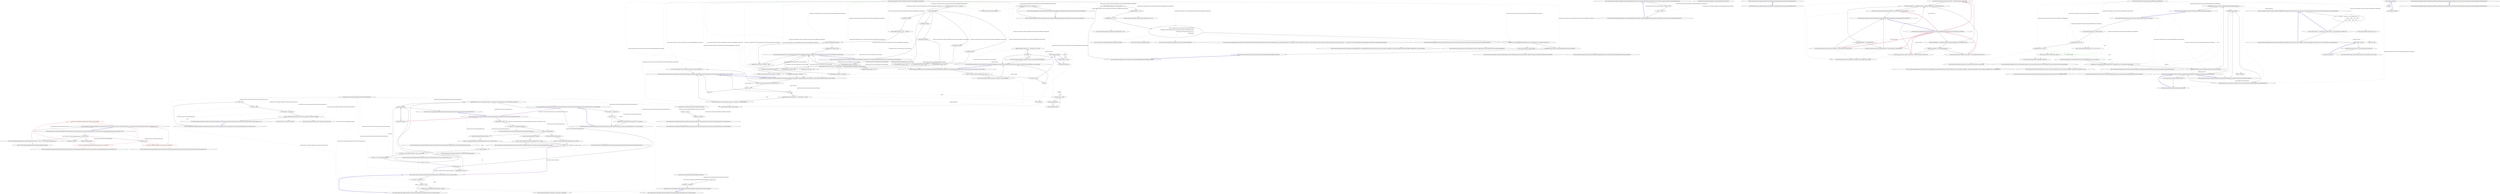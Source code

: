 digraph  {
n49 [label="QuantConnect.Lean.Engine.DataFeeds.CollectionSubscriptionFactory", span=""];
n0 [cluster="QuantConnect.Lean.Engine.DataFeeds.CollectionSubscriptionFactory.CollectionSubscriptionFactory(QuantConnect.Data.SubscriptionDataConfig, System.DateTime, bool)", label="Entry QuantConnect.Lean.Engine.DataFeeds.CollectionSubscriptionFactory.CollectionSubscriptionFactory(QuantConnect.Data.SubscriptionDataConfig, System.DateTime, bool)", span="41-41"];
n1 [cluster="QuantConnect.Lean.Engine.DataFeeds.CollectionSubscriptionFactory.CollectionSubscriptionFactory(QuantConnect.Data.SubscriptionDataConfig, System.DateTime, bool)", label="_date = date", span="43-43"];
n2 [cluster="QuantConnect.Lean.Engine.DataFeeds.CollectionSubscriptionFactory.CollectionSubscriptionFactory(QuantConnect.Data.SubscriptionDataConfig, System.DateTime, bool)", label="_config = config", span="44-44"];
n3 [cluster="QuantConnect.Lean.Engine.DataFeeds.CollectionSubscriptionFactory.CollectionSubscriptionFactory(QuantConnect.Data.SubscriptionDataConfig, System.DateTime, bool)", label="_isLiveMode = isLiveMode", span="45-45"];
n4 [cluster="QuantConnect.Lean.Engine.DataFeeds.CollectionSubscriptionFactory.CollectionSubscriptionFactory(QuantConnect.Data.SubscriptionDataConfig, System.DateTime, bool)", label="_factory = (BaseData)ObjectActivator.GetActivator(config.Type).Invoke(new object[0])", span="46-46"];
n5 [cluster="QuantConnect.Lean.Engine.DataFeeds.CollectionSubscriptionFactory.CollectionSubscriptionFactory(QuantConnect.Data.SubscriptionDataConfig, System.DateTime, bool)", label="Exit QuantConnect.Lean.Engine.DataFeeds.CollectionSubscriptionFactory.CollectionSubscriptionFactory(QuantConnect.Data.SubscriptionDataConfig, System.DateTime, bool)", span="41-41"];
n6 [cluster="QuantConnect.Util.ObjectActivator.GetActivator(System.Type)", label="Entry QuantConnect.Util.ObjectActivator.GetActivator(System.Type)", span="49-49"];
n7 [cluster="System.Func<T, TResult>.Invoke(T)", label="Entry System.Func<T, TResult>.Invoke(T)", span="0-0"];
n8 [cluster="QuantConnect.Lean.Engine.DataFeeds.CollectionSubscriptionFactory.Read(QuantConnect.Data.SubscriptionDataSource)", label="Entry QuantConnect.Lean.Engine.DataFeeds.CollectionSubscriptionFactory.Read(QuantConnect.Data.SubscriptionDataSource)", span="66-66"];
n9 [cluster="QuantConnect.Lean.Engine.DataFeeds.CollectionSubscriptionFactory.Read(QuantConnect.Data.SubscriptionDataSource)", label="IStreamReader reader = null", span="68-68"];
n27 [cluster="QuantConnect.Lean.Engine.DataFeeds.CollectionSubscriptionFactory.Read(QuantConnect.Data.SubscriptionDataSource)", label="yield return instance;", span="104-104"];
n11 [cluster="QuantConnect.Lean.Engine.DataFeeds.CollectionSubscriptionFactory.Read(QuantConnect.Data.SubscriptionDataSource)", label="source.TransportMedium", span="72-72"];
n13 [cluster="QuantConnect.Lean.Engine.DataFeeds.CollectionSubscriptionFactory.Read(QuantConnect.Data.SubscriptionDataSource)", label="reader = new RestSubscriptionStreamReader(source.Source)", span="76-76"];
n15 [cluster="QuantConnect.Lean.Engine.DataFeeds.CollectionSubscriptionFactory.Read(QuantConnect.Data.SubscriptionDataSource)", label="reader = new LocalFileSubscriptionStreamReader(source.Source)", span="79-79"];
n17 [cluster="QuantConnect.Lean.Engine.DataFeeds.CollectionSubscriptionFactory.Read(QuantConnect.Data.SubscriptionDataSource)", label="reader = new RemoteFileSubscriptionStreamReader(source.Source, Globals.Cache)", span="82-82"];
n23 [cluster="QuantConnect.Lean.Engine.DataFeeds.CollectionSubscriptionFactory.Read(QuantConnect.Data.SubscriptionDataSource)", label="OnInvalidSource(source, new Exception(''Reader must generate a BaseDataCollection with the FileFormat.Collection''))", span="94-94"];
n10 [cluster="QuantConnect.Lean.Engine.DataFeeds.CollectionSubscriptionFactory.Read(QuantConnect.Data.SubscriptionDataSource)", label="var instances = new BaseDataCollection()", span="69-69"];
n29 [cluster="QuantConnect.Data.UniverseSelection.BaseDataCollection.BaseDataCollection()", label="Entry QuantConnect.Data.UniverseSelection.BaseDataCollection.BaseDataCollection()", span="46-46"];
n12 [cluster="QuantConnect.Lean.Engine.DataFeeds.CollectionSubscriptionFactory.Read(QuantConnect.Data.SubscriptionDataSource)", label="SubscriptionTransportMedium.Rest", span="75-75"];
n14 [cluster="QuantConnect.Lean.Engine.DataFeeds.CollectionSubscriptionFactory.Read(QuantConnect.Data.SubscriptionDataSource)", label="SubscriptionTransportMedium.LocalFile", span="78-78"];
n16 [cluster="QuantConnect.Lean.Engine.DataFeeds.CollectionSubscriptionFactory.Read(QuantConnect.Data.SubscriptionDataSource)", label="SubscriptionTransportMedium.RemoteFile", span="81-81"];
n18 [cluster="QuantConnect.Lean.Engine.DataFeeds.CollectionSubscriptionFactory.Read(QuantConnect.Data.SubscriptionDataSource)", label="var raw = ''''", span="86-86"];
n31 [cluster="QuantConnect.Lean.Engine.DataFeeds.Transport.LocalFileSubscriptionStreamReader.LocalFileSubscriptionStreamReader(string, string)", label="Entry QuantConnect.Lean.Engine.DataFeeds.Transport.LocalFileSubscriptionStreamReader.LocalFileSubscriptionStreamReader(string, string)", span="35-35"];
n30 [cluster="QuantConnect.Lean.Engine.DataFeeds.Transport.RestSubscriptionStreamReader.RestSubscriptionStreamReader(string)", label="Entry QuantConnect.Lean.Engine.DataFeeds.Transport.RestSubscriptionStreamReader.RestSubscriptionStreamReader(string)", span="34-34"];
n32 [cluster="QuantConnect.Lean.Engine.DataFeeds.Transport.RemoteFileSubscriptionStreamReader.RemoteFileSubscriptionStreamReader(string, string)", label="Entry QuantConnect.Lean.Engine.DataFeeds.Transport.RemoteFileSubscriptionStreamReader.RemoteFileSubscriptionStreamReader(string, string)", span="35-35"];
n19 [cluster="QuantConnect.Lean.Engine.DataFeeds.CollectionSubscriptionFactory.Read(QuantConnect.Data.SubscriptionDataSource)", label="raw = reader.ReadLine()", span="89-89"];
n20 [cluster="QuantConnect.Lean.Engine.DataFeeds.CollectionSubscriptionFactory.Read(QuantConnect.Data.SubscriptionDataSource)", label="var result = _factory.Reader(_config, raw, _date, _isLiveMode)", span="90-90"];
n33 [cluster="QuantConnect.Lean.Engine.DataFeeds.Transport.IStreamReader.ReadLine()", label="Entry QuantConnect.Lean.Engine.DataFeeds.Transport.IStreamReader.ReadLine()", span="38-38"];
n25 [cluster="QuantConnect.Lean.Engine.DataFeeds.CollectionSubscriptionFactory.Read(QuantConnect.Data.SubscriptionDataSource)", label="OnReaderError(raw, err)", span="99-99"];
n21 [cluster="QuantConnect.Lean.Engine.DataFeeds.CollectionSubscriptionFactory.Read(QuantConnect.Data.SubscriptionDataSource)", label="instances = result as BaseDataCollection", span="91-91"];
n34 [cluster="QuantConnect.Data.BaseData.Reader(QuantConnect.Data.SubscriptionDataConfig, string, System.DateTime, bool)", label="Entry QuantConnect.Data.BaseData.Reader(QuantConnect.Data.SubscriptionDataConfig, string, System.DateTime, bool)", span="141-141"];
n22 [cluster="QuantConnect.Lean.Engine.DataFeeds.CollectionSubscriptionFactory.Read(QuantConnect.Data.SubscriptionDataSource)", label="instances == null", span="92-92"];
n26 [cluster="QuantConnect.Lean.Engine.DataFeeds.CollectionSubscriptionFactory.Read(QuantConnect.Data.SubscriptionDataSource)", label="instances.Data", span="102-102"];
n24 [cluster="QuantConnect.Lean.Engine.DataFeeds.CollectionSubscriptionFactory.Read(QuantConnect.Data.SubscriptionDataSource)", label=Exception, span="97-97"];
n35 [cluster="System.Exception.Exception(string)", label="Entry System.Exception.Exception(string)", span="0-0"];
n36 [cluster="QuantConnect.Lean.Engine.DataFeeds.CollectionSubscriptionFactory.OnInvalidSource(QuantConnect.Data.SubscriptionDataSource, System.Exception)", label="Entry QuantConnect.Lean.Engine.DataFeeds.CollectionSubscriptionFactory.OnInvalidSource(QuantConnect.Data.SubscriptionDataSource, System.Exception)", span="130-130"];
n37 [cluster="QuantConnect.Lean.Engine.DataFeeds.CollectionSubscriptionFactory.OnReaderError(string, System.Exception)", label="Entry QuantConnect.Lean.Engine.DataFeeds.CollectionSubscriptionFactory.OnReaderError(string, System.Exception)", span="119-119"];
n28 [cluster="QuantConnect.Lean.Engine.DataFeeds.CollectionSubscriptionFactory.Read(QuantConnect.Data.SubscriptionDataSource)", label="Exit QuantConnect.Lean.Engine.DataFeeds.CollectionSubscriptionFactory.Read(QuantConnect.Data.SubscriptionDataSource)", span="66-66"];
n38 [cluster="QuantConnect.Lean.Engine.DataFeeds.CollectionSubscriptionFactory.OnReaderError(string, System.Exception)", label="var handler = ReaderError", span="121-121"];
n40 [cluster="QuantConnect.Lean.Engine.DataFeeds.CollectionSubscriptionFactory.OnReaderError(string, System.Exception)", label="handler(this, new ReaderErrorEventArgs(line, exception))", span="122-122"];
n39 [cluster="QuantConnect.Lean.Engine.DataFeeds.CollectionSubscriptionFactory.OnReaderError(string, System.Exception)", label="handler != null", span="122-122"];
n41 [cluster="QuantConnect.Lean.Engine.DataFeeds.CollectionSubscriptionFactory.OnReaderError(string, System.Exception)", label="Exit QuantConnect.Lean.Engine.DataFeeds.CollectionSubscriptionFactory.OnReaderError(string, System.Exception)", span="119-119"];
n42 [cluster="QuantConnect.Lean.Engine.DataFeeds.ReaderErrorEventArgs.ReaderErrorEventArgs(string, System.Exception)", label="Entry QuantConnect.Lean.Engine.DataFeeds.ReaderErrorEventArgs.ReaderErrorEventArgs(string, System.Exception)", span="45-45"];
n43 [cluster="System.EventHandler<TEventArgs>.Invoke(object, TEventArgs)", label="Entry System.EventHandler<TEventArgs>.Invoke(object, TEventArgs)", span="0-0"];
n44 [cluster="QuantConnect.Lean.Engine.DataFeeds.CollectionSubscriptionFactory.OnInvalidSource(QuantConnect.Data.SubscriptionDataSource, System.Exception)", label="var handler = InvalidSource", span="132-132"];
n46 [cluster="QuantConnect.Lean.Engine.DataFeeds.CollectionSubscriptionFactory.OnInvalidSource(QuantConnect.Data.SubscriptionDataSource, System.Exception)", label="handler(this, new InvalidSourceEventArgs(source, exception))", span="133-133"];
n45 [cluster="QuantConnect.Lean.Engine.DataFeeds.CollectionSubscriptionFactory.OnInvalidSource(QuantConnect.Data.SubscriptionDataSource, System.Exception)", label="handler != null", span="133-133"];
n47 [cluster="QuantConnect.Lean.Engine.DataFeeds.CollectionSubscriptionFactory.OnInvalidSource(QuantConnect.Data.SubscriptionDataSource, System.Exception)", label="Exit QuantConnect.Lean.Engine.DataFeeds.CollectionSubscriptionFactory.OnInvalidSource(QuantConnect.Data.SubscriptionDataSource, System.Exception)", span="130-130"];
n48 [cluster="QuantConnect.Lean.Engine.DataFeeds.InvalidSourceEventArgs.InvalidSourceEventArgs(QuantConnect.Data.SubscriptionDataSource, System.Exception)", label="Entry QuantConnect.Lean.Engine.DataFeeds.InvalidSourceEventArgs.InvalidSourceEventArgs(QuantConnect.Data.SubscriptionDataSource, System.Exception)", span="46-46"];
m0_0 [cluster="QuantConnect.Lean.Engine.DataFeeds.CreateStreamReaderErrorEventArgs.CreateStreamReaderErrorEventArgs(System.DateTime, QuantConnect.Data.SubscriptionDataSource)", file="CreateStreamReaderErrorEventArgs.cs", label="Entry QuantConnect.Lean.Engine.DataFeeds.CreateStreamReaderErrorEventArgs.CreateStreamReaderErrorEventArgs(System.DateTime, QuantConnect.Data.SubscriptionDataSource)", span="46-46"];
m0_1 [cluster="QuantConnect.Lean.Engine.DataFeeds.CreateStreamReaderErrorEventArgs.CreateStreamReaderErrorEventArgs(System.DateTime, QuantConnect.Data.SubscriptionDataSource)", file="CreateStreamReaderErrorEventArgs.cs", label="Date = date", span="48-48"];
m0_2 [cluster="QuantConnect.Lean.Engine.DataFeeds.CreateStreamReaderErrorEventArgs.CreateStreamReaderErrorEventArgs(System.DateTime, QuantConnect.Data.SubscriptionDataSource)", file="CreateStreamReaderErrorEventArgs.cs", label="Source = source", span="49-49"];
m0_3 [cluster="QuantConnect.Lean.Engine.DataFeeds.CreateStreamReaderErrorEventArgs.CreateStreamReaderErrorEventArgs(System.DateTime, QuantConnect.Data.SubscriptionDataSource)", file="CreateStreamReaderErrorEventArgs.cs", label="Exit QuantConnect.Lean.Engine.DataFeeds.CreateStreamReaderErrorEventArgs.CreateStreamReaderErrorEventArgs(System.DateTime, QuantConnect.Data.SubscriptionDataSource)", span="46-46"];
m0_4 [file="CreateStreamReaderErrorEventArgs.cs", label="QuantConnect.Lean.Engine.DataFeeds.CreateStreamReaderErrorEventArgs", span=""];
m2_1 [cluster="QuantConnect.Lean.Engine.DataFeeds.InvalidSourceEventArgs.InvalidSourceEventArgs(QuantConnect.Data.SubscriptionDataSource, System.Exception)", file="InvalidSourceEventArgs.cs", label="Source = source", span="48-48"];
m2_2 [cluster="QuantConnect.Lean.Engine.DataFeeds.InvalidSourceEventArgs.InvalidSourceEventArgs(QuantConnect.Data.SubscriptionDataSource, System.Exception)", file="InvalidSourceEventArgs.cs", label="Exception = exception", span="49-49"];
m2_3 [cluster="QuantConnect.Lean.Engine.DataFeeds.InvalidSourceEventArgs.InvalidSourceEventArgs(QuantConnect.Data.SubscriptionDataSource, System.Exception)", file="InvalidSourceEventArgs.cs", label="Exit QuantConnect.Lean.Engine.DataFeeds.InvalidSourceEventArgs.InvalidSourceEventArgs(QuantConnect.Data.SubscriptionDataSource, System.Exception)", span="46-46"];
m2_4 [file="InvalidSourceEventArgs.cs", label="QuantConnect.Lean.Engine.DataFeeds.InvalidSourceEventArgs", span=""];
m4_14 [cluster="QuantConnect.Lean.Engine.DataFeeds.ZipEntryNameSubscriptionFactory.ZipEntryNameSubscriptionFactory(QuantConnect.Data.SubscriptionDataConfig, System.DateTime, bool)", file="ISubscriptionFactory.cs", label="Entry QuantConnect.Lean.Engine.DataFeeds.ZipEntryNameSubscriptionFactory.ZipEntryNameSubscriptionFactory(QuantConnect.Data.SubscriptionDataConfig, System.DateTime, bool)", span="45-45"];
m4_12 [cluster="QuantConnect.Lean.Engine.DataFeeds.TextSubscriptionFactory.TextSubscriptionFactory(QuantConnect.Data.SubscriptionDataConfig, System.DateTime, bool)", file="ISubscriptionFactory.cs", label="Entry QuantConnect.Lean.Engine.DataFeeds.TextSubscriptionFactory.TextSubscriptionFactory(QuantConnect.Data.SubscriptionDataConfig, System.DateTime, bool)", span="61-61"];
m4_0 [cluster="QuantConnect.Lean.Engine.DataFeeds.ISubscriptionFactory.Read(QuantConnect.Data.SubscriptionDataSource)", file="ISubscriptionFactory.cs", label="Entry QuantConnect.Lean.Engine.DataFeeds.ISubscriptionFactory.Read(QuantConnect.Data.SubscriptionDataSource)", span="39-39"];
m4_1 [cluster="QuantConnect.Lean.Engine.DataFeeds.ISubscriptionFactory.Read(QuantConnect.Data.SubscriptionDataSource)", file="ISubscriptionFactory.cs", label="Exit QuantConnect.Lean.Engine.DataFeeds.ISubscriptionFactory.Read(QuantConnect.Data.SubscriptionDataSource)", span="39-39"];
m4_8 [cluster="QuantConnect.Lean.Engine.DataFeeds.SubscriptionFactory.ForSource(QuantConnect.Data.SubscriptionDataSource, QuantConnect.Data.SubscriptionDataConfig, System.DateTime, bool)", file="ISubscriptionFactory.cs", label="FileFormat.ZipEntryName", span="65-65"];
m4_2 [cluster="QuantConnect.Lean.Engine.DataFeeds.SubscriptionFactory.ForSource(QuantConnect.Data.SubscriptionDataSource, QuantConnect.Data.SubscriptionDataConfig, System.DateTime, bool)", file="ISubscriptionFactory.cs", label="Entry QuantConnect.Lean.Engine.DataFeeds.SubscriptionFactory.ForSource(QuantConnect.Data.SubscriptionDataSource, QuantConnect.Data.SubscriptionDataConfig, System.DateTime, bool)", span="55-55"];
m4_3 [cluster="QuantConnect.Lean.Engine.DataFeeds.SubscriptionFactory.ForSource(QuantConnect.Data.SubscriptionDataSource, QuantConnect.Data.SubscriptionDataConfig, System.DateTime, bool)", file="ISubscriptionFactory.cs", label="source.Format", span="57-57"];
m4_5 [cluster="QuantConnect.Lean.Engine.DataFeeds.SubscriptionFactory.ForSource(QuantConnect.Data.SubscriptionDataSource, QuantConnect.Data.SubscriptionDataConfig, System.DateTime, bool)", color=red, community=0, file="ISubscriptionFactory.cs", label="2: return new TextSubscriptionFactory(config, date, isLiveMode);", span="60-60"];
m4_7 [cluster="QuantConnect.Lean.Engine.DataFeeds.SubscriptionFactory.ForSource(QuantConnect.Data.SubscriptionDataSource, QuantConnect.Data.SubscriptionDataConfig, System.DateTime, bool)", color=red, community=0, file="ISubscriptionFactory.cs", label="5: return new CollectionSubscriptionFactory(config, date, isLiveMode);", span="63-63"];
m4_9 [cluster="QuantConnect.Lean.Engine.DataFeeds.SubscriptionFactory.ForSource(QuantConnect.Data.SubscriptionDataSource, QuantConnect.Data.SubscriptionDataConfig, System.DateTime, bool)", color=red, community=0, file="ISubscriptionFactory.cs", label="2: return new ZipEntryNameSubscriptionFactory(config, date, isLiveMode);", span="66-66"];
m4_10 [cluster="QuantConnect.Lean.Engine.DataFeeds.SubscriptionFactory.ForSource(QuantConnect.Data.SubscriptionDataSource, QuantConnect.Data.SubscriptionDataConfig, System.DateTime, bool)", file="ISubscriptionFactory.cs", label="throw new NotImplementedException(''SubscriptionFactory.ForSource('' + source + '') has not been implemented yet.'');", span="69-69"];
m4_4 [cluster="QuantConnect.Lean.Engine.DataFeeds.SubscriptionFactory.ForSource(QuantConnect.Data.SubscriptionDataSource, QuantConnect.Data.SubscriptionDataConfig, System.DateTime, bool)", file="ISubscriptionFactory.cs", label="FileFormat.Csv", span="59-59"];
m4_6 [cluster="QuantConnect.Lean.Engine.DataFeeds.SubscriptionFactory.ForSource(QuantConnect.Data.SubscriptionDataSource, QuantConnect.Data.SubscriptionDataConfig, System.DateTime, bool)", file="ISubscriptionFactory.cs", label="FileFormat.Collection", span="62-62"];
m4_11 [cluster="QuantConnect.Lean.Engine.DataFeeds.SubscriptionFactory.ForSource(QuantConnect.Data.SubscriptionDataSource, QuantConnect.Data.SubscriptionDataConfig, System.DateTime, bool)", file="ISubscriptionFactory.cs", label="Exit QuantConnect.Lean.Engine.DataFeeds.SubscriptionFactory.ForSource(QuantConnect.Data.SubscriptionDataSource, QuantConnect.Data.SubscriptionDataConfig, System.DateTime, bool)", span="55-55"];
m4_15 [cluster="System.NotImplementedException.NotImplementedException(string)", file="ISubscriptionFactory.cs", label="Entry System.NotImplementedException.NotImplementedException(string)", span="0-0"];
m6_72 [cluster="Unk.All", file="LocalDiskFactorFileProvider.cs", label="Entry Unk.All", span=""];
m6_12 [cluster="System.TimeSpan.FromHours(double)", file="LocalDiskFactorFileProvider.cs", label="Entry System.TimeSpan.FromHours(double)", span="0-0"];
m6_33 [cluster="QuantConnect.Algorithm.CSharp.ScheduledUniverseSelectionModelRegressionAlgorithm.OnSecuritiesChanged(QuantConnect.Data.UniverseSelection.SecurityChanges)", file="LocalDiskFactorFileProvider.cs", label="Entry QuantConnect.Algorithm.CSharp.ScheduledUniverseSelectionModelRegressionAlgorithm.OnSecuritiesChanged(QuantConnect.Data.UniverseSelection.SecurityChanges)", span="84-84"];
m6_34 [cluster="QuantConnect.Algorithm.CSharp.ScheduledUniverseSelectionModelRegressionAlgorithm.OnSecuritiesChanged(QuantConnect.Data.UniverseSelection.SecurityChanges)", file="LocalDiskFactorFileProvider.cs", label="Console.WriteLine($''{Time}: {changes}'')", span="86-86"];
m6_37 [cluster="QuantConnect.Algorithm.CSharp.ScheduledUniverseSelectionModelRegressionAlgorithm.OnSecuritiesChanged(QuantConnect.Data.UniverseSelection.SecurityChanges)", file="LocalDiskFactorFileProvider.cs", label="ExpectAdditions(changes, ''SPY'', ''NZDUSD'')", span="91-91"];
m6_39 [cluster="QuantConnect.Algorithm.CSharp.ScheduledUniverseSelectionModelRegressionAlgorithm.OnSecuritiesChanged(QuantConnect.Data.UniverseSelection.SecurityChanges)", file="LocalDiskFactorFileProvider.cs", label="ExpectRemovals(changes, null)", span="94-94"];
m6_40 [cluster="QuantConnect.Algorithm.CSharp.ScheduledUniverseSelectionModelRegressionAlgorithm.OnSecuritiesChanged(QuantConnect.Data.UniverseSelection.SecurityChanges)", file="LocalDiskFactorFileProvider.cs", label="ExpectRemovals(changes, ''EURUSD'', ''IBM'')", span="98-98"];
m6_42 [cluster="QuantConnect.Algorithm.CSharp.ScheduledUniverseSelectionModelRegressionAlgorithm.OnSecuritiesChanged(QuantConnect.Data.UniverseSelection.SecurityChanges)", file="LocalDiskFactorFileProvider.cs", label="ExpectAdditions(changes, ''EURUSD'')", span="103-103"];
m6_44 [cluster="QuantConnect.Algorithm.CSharp.ScheduledUniverseSelectionModelRegressionAlgorithm.OnSecuritiesChanged(QuantConnect.Data.UniverseSelection.SecurityChanges)", file="LocalDiskFactorFileProvider.cs", label="ExpectRemovals(changes, ''NZDUSD'')", span="106-106"];
m6_45 [cluster="QuantConnect.Algorithm.CSharp.ScheduledUniverseSelectionModelRegressionAlgorithm.OnSecuritiesChanged(QuantConnect.Data.UniverseSelection.SecurityChanges)", file="LocalDiskFactorFileProvider.cs", label="ExpectRemovals(changes, ''NZDUSD'')", span="110-110"];
m6_47 [cluster="QuantConnect.Algorithm.CSharp.ScheduledUniverseSelectionModelRegressionAlgorithm.OnSecuritiesChanged(QuantConnect.Data.UniverseSelection.SecurityChanges)", file="LocalDiskFactorFileProvider.cs", label="ExpectAdditions(changes, null)", span="116-116"];
m6_48 [cluster="QuantConnect.Algorithm.CSharp.ScheduledUniverseSelectionModelRegressionAlgorithm.OnSecuritiesChanged(QuantConnect.Data.UniverseSelection.SecurityChanges)", file="LocalDiskFactorFileProvider.cs", label="ExpectRemovals(changes, null)", span="117-117"];
m6_50 [cluster="QuantConnect.Algorithm.CSharp.ScheduledUniverseSelectionModelRegressionAlgorithm.OnSecuritiesChanged(QuantConnect.Data.UniverseSelection.SecurityChanges)", file="LocalDiskFactorFileProvider.cs", label="ExpectAdditions(changes, ''IBM'')", span="121-121"];
m6_51 [cluster="QuantConnect.Algorithm.CSharp.ScheduledUniverseSelectionModelRegressionAlgorithm.OnSecuritiesChanged(QuantConnect.Data.UniverseSelection.SecurityChanges)", file="LocalDiskFactorFileProvider.cs", label="ExpectRemovals(changes, ''SPY'')", span="122-122"];
m6_53 [cluster="QuantConnect.Algorithm.CSharp.ScheduledUniverseSelectionModelRegressionAlgorithm.OnSecuritiesChanged(QuantConnect.Data.UniverseSelection.SecurityChanges)", file="LocalDiskFactorFileProvider.cs", label="ExpectAdditions(changes, null)", span="127-127"];
m6_54 [cluster="QuantConnect.Algorithm.CSharp.ScheduledUniverseSelectionModelRegressionAlgorithm.OnSecuritiesChanged(QuantConnect.Data.UniverseSelection.SecurityChanges)", file="LocalDiskFactorFileProvider.cs", label="ExpectRemovals(changes, null)", span="128-128"];
m6_35 [cluster="QuantConnect.Algorithm.CSharp.ScheduledUniverseSelectionModelRegressionAlgorithm.OnSecuritiesChanged(QuantConnect.Data.UniverseSelection.SecurityChanges)", file="LocalDiskFactorFileProvider.cs", label="Time.DayOfWeek", span="88-88"];
m6_36 [cluster="QuantConnect.Algorithm.CSharp.ScheduledUniverseSelectionModelRegressionAlgorithm.OnSecuritiesChanged(QuantConnect.Data.UniverseSelection.SecurityChanges)", file="LocalDiskFactorFileProvider.cs", label="DayOfWeek.Monday", span="90-90"];
m6_41 [cluster="QuantConnect.Algorithm.CSharp.ScheduledUniverseSelectionModelRegressionAlgorithm.OnSecuritiesChanged(QuantConnect.Data.UniverseSelection.SecurityChanges)", file="LocalDiskFactorFileProvider.cs", label="DayOfWeek.Tuesday", span="102-102"];
m6_46 [cluster="QuantConnect.Algorithm.CSharp.ScheduledUniverseSelectionModelRegressionAlgorithm.OnSecuritiesChanged(QuantConnect.Data.UniverseSelection.SecurityChanges)", file="LocalDiskFactorFileProvider.cs", label="DayOfWeek.Wednesday", span="114-114"];
m6_49 [cluster="QuantConnect.Algorithm.CSharp.ScheduledUniverseSelectionModelRegressionAlgorithm.OnSecuritiesChanged(QuantConnect.Data.UniverseSelection.SecurityChanges)", file="LocalDiskFactorFileProvider.cs", label="DayOfWeek.Thursday", span="120-120"];
m6_52 [cluster="QuantConnect.Algorithm.CSharp.ScheduledUniverseSelectionModelRegressionAlgorithm.OnSecuritiesChanged(QuantConnect.Data.UniverseSelection.SecurityChanges)", file="LocalDiskFactorFileProvider.cs", label="DayOfWeek.Friday", span="125-125"];
m6_38 [cluster="QuantConnect.Algorithm.CSharp.ScheduledUniverseSelectionModelRegressionAlgorithm.OnSecuritiesChanged(QuantConnect.Data.UniverseSelection.SecurityChanges)", file="LocalDiskFactorFileProvider.cs", label="_seenDays.Add(DayOfWeek.Monday)", span="92-92"];
m6_43 [cluster="QuantConnect.Algorithm.CSharp.ScheduledUniverseSelectionModelRegressionAlgorithm.OnSecuritiesChanged(QuantConnect.Data.UniverseSelection.SecurityChanges)", file="LocalDiskFactorFileProvider.cs", label="_seenDays.Add(DayOfWeek.Tuesday)", span="104-104"];
m6_55 [cluster="QuantConnect.Algorithm.CSharp.ScheduledUniverseSelectionModelRegressionAlgorithm.OnSecuritiesChanged(QuantConnect.Data.UniverseSelection.SecurityChanges)", file="LocalDiskFactorFileProvider.cs", label="Exit QuantConnect.Algorithm.CSharp.ScheduledUniverseSelectionModelRegressionAlgorithm.OnSecuritiesChanged(QuantConnect.Data.UniverseSelection.SecurityChanges)", span="84-84"];
m6_17 [cluster="QuantConnect.Algorithm.Framework.QCAlgorithmFramework.SetAlpha(QuantConnect.Algorithm.Framework.Alphas.IAlphaModel)", file="LocalDiskFactorFileProvider.cs", label="Entry QuantConnect.Algorithm.Framework.QCAlgorithmFramework.SetAlpha(QuantConnect.Algorithm.Framework.Alphas.IAlphaModel)", span="261-261"];
m6_11 [cluster="QuantConnect.Scheduling.DateRules.Every(params System.DayOfWeek[])", file="LocalDiskFactorFileProvider.cs", label="Entry QuantConnect.Scheduling.DateRules.Every(params System.DayOfWeek[])", span="71-71"];
m6_58 [cluster="System.Collections.Generic.HashSet<T>.Add(T)", file="LocalDiskFactorFileProvider.cs", label="Entry System.Collections.Generic.HashSet<T>.Add(T)", span="0-0"];
m6_84 [cluster="lambda expression", file="LocalDiskFactorFileProvider.cs", label="Entry lambda expression", span="172-172"];
m6_74 [cluster="lambda expression", file="LocalDiskFactorFileProvider.cs", label="s.Symbol.Value != ticker", span="151-151"];
m6_73 [cluster="lambda expression", file="LocalDiskFactorFileProvider.cs", label="Entry lambda expression", span="151-151"];
m6_75 [cluster="lambda expression", file="LocalDiskFactorFileProvider.cs", label="Exit lambda expression", span="151-151"];
m6_85 [cluster="lambda expression", file="LocalDiskFactorFileProvider.cs", label="s.Symbol.Value != ticker", span="172-172"];
m6_86 [cluster="lambda expression", file="LocalDiskFactorFileProvider.cs", label="Exit lambda expression", span="172-172"];
m6_59 [cluster="QuantConnect.Algorithm.CSharp.ScheduledUniverseSelectionModelRegressionAlgorithm.ExpectRemovals(QuantConnect.Data.UniverseSelection.SecurityChanges, params string[])", file="LocalDiskFactorFileProvider.cs", label="Entry QuantConnect.Algorithm.CSharp.ScheduledUniverseSelectionModelRegressionAlgorithm.ExpectRemovals(QuantConnect.Data.UniverseSelection.SecurityChanges, params string[])", span="158-158"];
m6_76 [cluster="QuantConnect.Algorithm.CSharp.ScheduledUniverseSelectionModelRegressionAlgorithm.ExpectRemovals(QuantConnect.Data.UniverseSelection.SecurityChanges, params string[])", file="LocalDiskFactorFileProvider.cs", label="tickers == null && changes.RemovedSecurities.Count > 0", span="160-160"];
m6_78 [cluster="QuantConnect.Algorithm.CSharp.ScheduledUniverseSelectionModelRegressionAlgorithm.ExpectRemovals(QuantConnect.Data.UniverseSelection.SecurityChanges, params string[])", file="LocalDiskFactorFileProvider.cs", label="tickers == null", span="165-165"];
m6_80 [cluster="QuantConnect.Algorithm.CSharp.ScheduledUniverseSelectionModelRegressionAlgorithm.ExpectRemovals(QuantConnect.Data.UniverseSelection.SecurityChanges, params string[])", file="LocalDiskFactorFileProvider.cs", label=tickers, span="170-170"];
m6_81 [cluster="QuantConnect.Algorithm.CSharp.ScheduledUniverseSelectionModelRegressionAlgorithm.ExpectRemovals(QuantConnect.Data.UniverseSelection.SecurityChanges, params string[])", file="LocalDiskFactorFileProvider.cs", label="changes.RemovedSecurities.All(s => s.Symbol.Value != ticker)", span="172-172"];
m6_77 [cluster="QuantConnect.Algorithm.CSharp.ScheduledUniverseSelectionModelRegressionAlgorithm.ExpectRemovals(QuantConnect.Data.UniverseSelection.SecurityChanges, params string[])", file="LocalDiskFactorFileProvider.cs", label="throw new Exception($''{Time}: Expected no removals: {Time.DayOfWeek}'');", span="162-162"];
m6_79 [cluster="QuantConnect.Algorithm.CSharp.ScheduledUniverseSelectionModelRegressionAlgorithm.ExpectRemovals(QuantConnect.Data.UniverseSelection.SecurityChanges, params string[])", file="LocalDiskFactorFileProvider.cs", label="return;", span="167-167"];
m6_82 [cluster="QuantConnect.Algorithm.CSharp.ScheduledUniverseSelectionModelRegressionAlgorithm.ExpectRemovals(QuantConnect.Data.UniverseSelection.SecurityChanges, params string[])", file="LocalDiskFactorFileProvider.cs", label="throw new Exception($''{Time}: Expected {ticker} to be removed: {Time.DayOfWeek}'');", span="174-174"];
m6_83 [cluster="QuantConnect.Algorithm.CSharp.ScheduledUniverseSelectionModelRegressionAlgorithm.ExpectRemovals(QuantConnect.Data.UniverseSelection.SecurityChanges, params string[])", file="LocalDiskFactorFileProvider.cs", label="Exit QuantConnect.Algorithm.CSharp.ScheduledUniverseSelectionModelRegressionAlgorithm.ExpectRemovals(QuantConnect.Data.UniverseSelection.SecurityChanges, params string[])", span="158-158"];
m6_56 [cluster="System.Console.WriteLine(string)", file="LocalDiskFactorFileProvider.cs", label="Entry System.Console.WriteLine(string)", span="0-0"];
m6_19 [cluster="QuantConnect.Algorithm.Framework.QCAlgorithmFramework.SetPortfolioConstruction(QuantConnect.Algorithm.Framework.Portfolio.IPortfolioConstructionModel)", file="LocalDiskFactorFileProvider.cs", label="Entry QuantConnect.Algorithm.Framework.QCAlgorithmFramework.SetPortfolioConstruction(QuantConnect.Algorithm.Framework.Portfolio.IPortfolioConstructionModel)", span="270-270"];
m6_32 [cluster="QuantConnect.Symbol.Create(string, QuantConnect.SecurityType, string, string)", file="LocalDiskFactorFileProvider.cs", label="Entry QuantConnect.Symbol.Create(string, QuantConnect.SecurityType, string, string)", span="45-45"];
m6_10 [cluster="QuantConnect.Algorithm.Framework.Selection.ScheduledUniverseSelectionModel.ScheduledUniverseSelectionModel(QuantConnect.Scheduling.IDateRule, QuantConnect.Scheduling.ITimeRule, System.Func<System.DateTime, System.Collections.Generic.IEnumerable<QuantConnect.Symbol>>, QuantConnect.Data.UniverseSelection.UniverseSettings, QuantConnect.Securities.ISecurityInitializer)", file="LocalDiskFactorFileProvider.cs", label="Entry QuantConnect.Algorithm.Framework.Selection.ScheduledUniverseSelectionModel.ScheduledUniverseSelectionModel(QuantConnect.Scheduling.IDateRule, QuantConnect.Scheduling.ITimeRule, System.Func<System.DateTime, System.Collections.Generic.IEnumerable<QuantConnect.Symbol>>, QuantConnect.Data.UniverseSelection.UniverseSettings, QuantConnect.Securities.ISecurityInitializer)", span="46-46"];
m6_8 [cluster="QuantConnect.Algorithm.QCAlgorithm.SetStartDate(int, int, int)", file="LocalDiskFactorFileProvider.cs", label="Entry QuantConnect.Algorithm.QCAlgorithm.SetStartDate(int, int, int)", span="1172-1172"];
m6_57 [cluster="QuantConnect.Algorithm.CSharp.ScheduledUniverseSelectionModelRegressionAlgorithm.ExpectAdditions(QuantConnect.Data.UniverseSelection.SecurityChanges, params string[])", file="LocalDiskFactorFileProvider.cs", label="Entry QuantConnect.Algorithm.CSharp.ScheduledUniverseSelectionModelRegressionAlgorithm.ExpectAdditions(QuantConnect.Data.UniverseSelection.SecurityChanges, params string[])", span="138-138"];
m6_63 [cluster="QuantConnect.Algorithm.CSharp.ScheduledUniverseSelectionModelRegressionAlgorithm.ExpectAdditions(QuantConnect.Data.UniverseSelection.SecurityChanges, params string[])", file="LocalDiskFactorFileProvider.cs", label="tickers == null && changes.AddedSecurities.Count > 0", span="140-140"];
m6_65 [cluster="QuantConnect.Algorithm.CSharp.ScheduledUniverseSelectionModelRegressionAlgorithm.ExpectAdditions(QuantConnect.Data.UniverseSelection.SecurityChanges, params string[])", file="LocalDiskFactorFileProvider.cs", label="tickers == null", span="144-144"];
m6_67 [cluster="QuantConnect.Algorithm.CSharp.ScheduledUniverseSelectionModelRegressionAlgorithm.ExpectAdditions(QuantConnect.Data.UniverseSelection.SecurityChanges, params string[])", file="LocalDiskFactorFileProvider.cs", label=tickers, span="149-149"];
m6_68 [cluster="QuantConnect.Algorithm.CSharp.ScheduledUniverseSelectionModelRegressionAlgorithm.ExpectAdditions(QuantConnect.Data.UniverseSelection.SecurityChanges, params string[])", file="LocalDiskFactorFileProvider.cs", label="changes.AddedSecurities.All(s => s.Symbol.Value != ticker)", span="151-151"];
m6_64 [cluster="QuantConnect.Algorithm.CSharp.ScheduledUniverseSelectionModelRegressionAlgorithm.ExpectAdditions(QuantConnect.Data.UniverseSelection.SecurityChanges, params string[])", file="LocalDiskFactorFileProvider.cs", label="throw new Exception($''{Time}: Expected no additions: {Time.DayOfWeek}'');", span="142-142"];
m6_66 [cluster="QuantConnect.Algorithm.CSharp.ScheduledUniverseSelectionModelRegressionAlgorithm.ExpectAdditions(QuantConnect.Data.UniverseSelection.SecurityChanges, params string[])", file="LocalDiskFactorFileProvider.cs", label="return;", span="146-146"];
m6_69 [cluster="QuantConnect.Algorithm.CSharp.ScheduledUniverseSelectionModelRegressionAlgorithm.ExpectAdditions(QuantConnect.Data.UniverseSelection.SecurityChanges, params string[])", file="LocalDiskFactorFileProvider.cs", label="throw new Exception($''{Time}: Expected {ticker} to be added: {Time.DayOfWeek}'');", span="153-153"];
m6_70 [cluster="QuantConnect.Algorithm.CSharp.ScheduledUniverseSelectionModelRegressionAlgorithm.ExpectAdditions(QuantConnect.Data.UniverseSelection.SecurityChanges, params string[])", file="LocalDiskFactorFileProvider.cs", label="Exit QuantConnect.Algorithm.CSharp.ScheduledUniverseSelectionModelRegressionAlgorithm.ExpectAdditions(QuantConnect.Data.UniverseSelection.SecurityChanges, params string[])", span="138-138"];
m6_0 [cluster="QuantConnect.Algorithm.CSharp.ScheduledUniverseSelectionModelRegressionAlgorithm.Initialize()", file="LocalDiskFactorFileProvider.cs", label="Entry QuantConnect.Algorithm.CSharp.ScheduledUniverseSelectionModelRegressionAlgorithm.Initialize()", span="33-33"];
m6_1 [cluster="QuantConnect.Algorithm.CSharp.ScheduledUniverseSelectionModelRegressionAlgorithm.Initialize()", file="LocalDiskFactorFileProvider.cs", label="UniverseSettings.Resolution = Resolution.Hour", span="35-35"];
m6_2 [cluster="QuantConnect.Algorithm.CSharp.ScheduledUniverseSelectionModelRegressionAlgorithm.Initialize()", file="LocalDiskFactorFileProvider.cs", label="SetStartDate(2017, 01, 01)", span="37-37"];
m6_3 [cluster="QuantConnect.Algorithm.CSharp.ScheduledUniverseSelectionModelRegressionAlgorithm.Initialize()", file="LocalDiskFactorFileProvider.cs", label="SetEndDate(2017, 02, 01)", span="38-38"];
m6_4 [cluster="QuantConnect.Algorithm.CSharp.ScheduledUniverseSelectionModelRegressionAlgorithm.Initialize()", file="LocalDiskFactorFileProvider.cs", label="SetUniverseSelection(new ScheduledUniverseSelectionModel(\r\n                DateRules.Every(DayOfWeek.Monday, DayOfWeek.Tuesday, DayOfWeek.Thursday),\r\n                TimeRules.Every(TimeSpan.FromHours(12)),\r\n                SelectSymbols\r\n            ))", span="41-45"];
m6_5 [cluster="QuantConnect.Algorithm.CSharp.ScheduledUniverseSelectionModelRegressionAlgorithm.Initialize()", file="LocalDiskFactorFileProvider.cs", label="SetAlpha(new ConstantAlphaModel(InsightType.Price, InsightDirection.Up, TimeSpan.FromDays(1)))", span="47-47"];
m6_6 [cluster="QuantConnect.Algorithm.CSharp.ScheduledUniverseSelectionModelRegressionAlgorithm.Initialize()", file="LocalDiskFactorFileProvider.cs", label="SetPortfolioConstruction(new EqualWeightingPortfolioConstructionModel())", span="48-48"];
m6_7 [cluster="QuantConnect.Algorithm.CSharp.ScheduledUniverseSelectionModelRegressionAlgorithm.Initialize()", file="LocalDiskFactorFileProvider.cs", label="Exit QuantConnect.Algorithm.CSharp.ScheduledUniverseSelectionModelRegressionAlgorithm.Initialize()", span="33-33"];
m6_16 [cluster="System.TimeSpan.FromDays(double)", file="LocalDiskFactorFileProvider.cs", label="Entry System.TimeSpan.FromDays(double)", span="0-0"];
m6_14 [cluster="QuantConnect.Algorithm.Framework.QCAlgorithmFramework.SetUniverseSelection(QuantConnect.Algorithm.Framework.Selection.IUniverseSelectionModel)", file="LocalDiskFactorFileProvider.cs", label="Entry QuantConnect.Algorithm.Framework.QCAlgorithmFramework.SetUniverseSelection(QuantConnect.Algorithm.Framework.Selection.IUniverseSelectionModel)", span="252-252"];
m6_60 [cluster="QuantConnect.Algorithm.CSharp.ScheduledUniverseSelectionModelRegressionAlgorithm.OnOrderEvent(QuantConnect.Orders.OrderEvent)", file="LocalDiskFactorFileProvider.cs", label="Entry QuantConnect.Algorithm.CSharp.ScheduledUniverseSelectionModelRegressionAlgorithm.OnOrderEvent(QuantConnect.Orders.OrderEvent)", span="133-133"];
m6_61 [cluster="QuantConnect.Algorithm.CSharp.ScheduledUniverseSelectionModelRegressionAlgorithm.OnOrderEvent(QuantConnect.Orders.OrderEvent)", file="LocalDiskFactorFileProvider.cs", label="Console.WriteLine($''{Time}: {orderEvent}'')", span="135-135"];
m6_62 [cluster="QuantConnect.Algorithm.CSharp.ScheduledUniverseSelectionModelRegressionAlgorithm.OnOrderEvent(QuantConnect.Orders.OrderEvent)", file="LocalDiskFactorFileProvider.cs", label="Exit QuantConnect.Algorithm.CSharp.ScheduledUniverseSelectionModelRegressionAlgorithm.OnOrderEvent(QuantConnect.Orders.OrderEvent)", span="133-133"];
m6_9 [cluster="QuantConnect.Algorithm.QCAlgorithm.SetEndDate(int, int, int)", file="LocalDiskFactorFileProvider.cs", label="Entry QuantConnect.Algorithm.QCAlgorithm.SetEndDate(int, int, int)", span="1197-1197"];
m6_18 [cluster="QuantConnect.Algorithm.Framework.Portfolio.EqualWeightingPortfolioConstructionModel.EqualWeightingPortfolioConstructionModel()", file="LocalDiskFactorFileProvider.cs", label="Entry QuantConnect.Algorithm.Framework.Portfolio.EqualWeightingPortfolioConstructionModel.EqualWeightingPortfolioConstructionModel()", span="29-29"];
m6_15 [cluster="QuantConnect.Algorithm.Framework.Alphas.ConstantAlphaModel.ConstantAlphaModel(QuantConnect.Algorithm.Framework.Alphas.InsightType, QuantConnect.Algorithm.Framework.Alphas.InsightDirection, System.TimeSpan)", file="LocalDiskFactorFileProvider.cs", label="Entry QuantConnect.Algorithm.Framework.Alphas.ConstantAlphaModel.ConstantAlphaModel(QuantConnect.Algorithm.Framework.Alphas.InsightType, QuantConnect.Algorithm.Framework.Alphas.InsightDirection, System.TimeSpan)", span="42-42"];
m6_13 [cluster="QuantConnect.Scheduling.TimeRules.Every(System.TimeSpan)", file="LocalDiskFactorFileProvider.cs", label="Entry QuantConnect.Scheduling.TimeRules.Every(System.TimeSpan)", span="123-123"];
m6_20 [cluster="QuantConnect.Algorithm.CSharp.ScheduledUniverseSelectionModelRegressionAlgorithm.SelectSymbols(System.DateTime)", file="LocalDiskFactorFileProvider.cs", label="Entry QuantConnect.Algorithm.CSharp.ScheduledUniverseSelectionModelRegressionAlgorithm.SelectSymbols(System.DateTime)", span="51-51"];
m6_21 [cluster="QuantConnect.Algorithm.CSharp.ScheduledUniverseSelectionModelRegressionAlgorithm.SelectSymbols(System.DateTime)", file="LocalDiskFactorFileProvider.cs", label="dateTime.DayOfWeek == DayOfWeek.Monday || dateTime.DayOfWeek == DayOfWeek.Tuesday", span="53-53"];
m6_22 [cluster="QuantConnect.Algorithm.CSharp.ScheduledUniverseSelectionModelRegressionAlgorithm.SelectSymbols(System.DateTime)", file="LocalDiskFactorFileProvider.cs", label="yield return QuantConnect.Symbol.Create(''SPY'', SecurityType.Equity, Market.USA);", span="55-55"];
m6_24 [cluster="QuantConnect.Algorithm.CSharp.ScheduledUniverseSelectionModelRegressionAlgorithm.SelectSymbols(System.DateTime)", file="LocalDiskFactorFileProvider.cs", label="yield return QuantConnect.Symbol.Create(''AAPL'', SecurityType.Equity, Market.USA);", span="60-60"];
m6_25 [cluster="QuantConnect.Algorithm.CSharp.ScheduledUniverseSelectionModelRegressionAlgorithm.SelectSymbols(System.DateTime)", file="LocalDiskFactorFileProvider.cs", label="yield return QuantConnect.Symbol.Create(''IBM'', SecurityType.Equity, Market.USA);", span="64-64"];
m6_27 [cluster="QuantConnect.Algorithm.CSharp.ScheduledUniverseSelectionModelRegressionAlgorithm.SelectSymbols(System.DateTime)", file="LocalDiskFactorFileProvider.cs", label="yield return QuantConnect.Symbol.Create(''EURUSD'', SecurityType.Forex, Market.FXCM);", span="69-69"];
m6_29 [cluster="QuantConnect.Algorithm.CSharp.ScheduledUniverseSelectionModelRegressionAlgorithm.SelectSymbols(System.DateTime)", file="LocalDiskFactorFileProvider.cs", label="yield return QuantConnect.Symbol.Create(''EURGBP'', SecurityType.Forex, Market.FXCM);", span="74-74"];
m6_30 [cluster="QuantConnect.Algorithm.CSharp.ScheduledUniverseSelectionModelRegressionAlgorithm.SelectSymbols(System.DateTime)", file="LocalDiskFactorFileProvider.cs", label="yield return QuantConnect.Symbol.Create(''NZDUSD'', SecurityType.Forex, Market.FXCM);", span="78-78"];
m6_23 [cluster="QuantConnect.Algorithm.CSharp.ScheduledUniverseSelectionModelRegressionAlgorithm.SelectSymbols(System.DateTime)", file="LocalDiskFactorFileProvider.cs", label="dateTime.DayOfWeek == DayOfWeek.Wednesday", span="57-57"];
m6_26 [cluster="QuantConnect.Algorithm.CSharp.ScheduledUniverseSelectionModelRegressionAlgorithm.SelectSymbols(System.DateTime)", file="LocalDiskFactorFileProvider.cs", label="dateTime.DayOfWeek == DayOfWeek.Tuesday || dateTime.DayOfWeek == DayOfWeek.Thursday", span="67-67"];
m6_28 [cluster="QuantConnect.Algorithm.CSharp.ScheduledUniverseSelectionModelRegressionAlgorithm.SelectSymbols(System.DateTime)", file="LocalDiskFactorFileProvider.cs", label="dateTime.DayOfWeek == DayOfWeek.Friday", span="71-71"];
m6_31 [cluster="QuantConnect.Algorithm.CSharp.ScheduledUniverseSelectionModelRegressionAlgorithm.SelectSymbols(System.DateTime)", file="LocalDiskFactorFileProvider.cs", label="Exit QuantConnect.Algorithm.CSharp.ScheduledUniverseSelectionModelRegressionAlgorithm.SelectSymbols(System.DateTime)", span="51-51"];
m6_87 [file="LocalDiskFactorFileProvider.cs", label="QuantConnect.Algorithm.CSharp.ScheduledUniverseSelectionModelRegressionAlgorithm", span=""];
m6_88 [file="LocalDiskFactorFileProvider.cs", label=ticker, span=""];
m6_89 [file="LocalDiskFactorFileProvider.cs", label=ticker, span=""];
m7_1 [cluster="QuantConnect.Lean.Engine.DataFeeds.ReaderErrorEventArgs.ReaderErrorEventArgs(string, System.Exception)", file="ReaderErrorEventArgs.cs", label="Line = line", span="47-47"];
m7_2 [cluster="QuantConnect.Lean.Engine.DataFeeds.ReaderErrorEventArgs.ReaderErrorEventArgs(string, System.Exception)", file="ReaderErrorEventArgs.cs", label="Exception = exception", span="48-48"];
m7_3 [cluster="QuantConnect.Lean.Engine.DataFeeds.ReaderErrorEventArgs.ReaderErrorEventArgs(string, System.Exception)", file="ReaderErrorEventArgs.cs", label="Exit QuantConnect.Lean.Engine.DataFeeds.ReaderErrorEventArgs.ReaderErrorEventArgs(string, System.Exception)", span="45-45"];
m7_4 [file="ReaderErrorEventArgs.cs", label="QuantConnect.Lean.Engine.DataFeeds.ReaderErrorEventArgs", span=""];
m10_22 [cluster="QuantConnect.Algorithm.CSharp.SectorExposureRiskFrameworkAlgorithm.OnOrderEvent(QuantConnect.Orders.OrderEvent)", file="ZipEntryNameSubsciptionFactoryTests.cs", label="orderEvent.Status.IsFill()", span="53-53"];
m10_17 [cluster="QuantConnect.Algorithm.Framework.Portfolio.EqualWeightingPortfolioConstructionModel.EqualWeightingPortfolioConstructionModel()", file="ZipEntryNameSubsciptionFactoryTests.cs", label="Entry QuantConnect.Algorithm.Framework.Portfolio.EqualWeightingPortfolioConstructionModel.EqualWeightingPortfolioConstructionModel()", span="29-29"];
m10_16 [cluster="QuantConnect.Symbol.CreateOption(string, string, QuantConnect.OptionStyle, QuantConnect.OptionRight, decimal, System.DateTime, string)", file="ZipEntryNameSubsciptionFactoryTests.cs", label="Entry QuantConnect.Symbol.CreateOption(string, string, QuantConnect.OptionStyle, QuantConnect.OptionRight, decimal, System.DateTime, string)", span="87-87"];
m10_13 [cluster="QuantConnect.Symbol.Create(string, QuantConnect.SecurityType, string, string)", file="ZipEntryNameSubsciptionFactoryTests.cs", label="Entry QuantConnect.Symbol.Create(string, QuantConnect.SecurityType, string, string)", span="45-45"];
m10_28 [cluster="QuantConnect.Algorithm.CSharp.SectorExposureRiskFrameworkAlgorithm.SelectCoarse(System.Collections.Generic.IEnumerable<QuantConnect.Data.UniverseSelection.CoarseFundamental>)", file="ZipEntryNameSubsciptionFactoryTests.cs", label="var tickers = Time.Date < new DateTime(2014, 4, 1)\r\n                ? new[] { ''AAPL'', ''AIG'', ''IBM'' }\r\n                : new[] { ''GOOG'', ''BAC'', ''SPY'' }", span="61-63"];
m10_33 [cluster="lambda expression", file="ZipEntryNameSubsciptionFactoryTests.cs", label="Entry lambda expression", span="65-65"];
m10_34 [cluster="lambda expression", file="ZipEntryNameSubsciptionFactoryTests.cs", label="QuantConnect.Symbol.Create(x, SecurityType.Equity, Market.USA)", span="65-65"];
m10_35 [cluster="lambda expression", file="ZipEntryNameSubsciptionFactoryTests.cs", label="Exit lambda expression", span="65-65"];
m10_39 [cluster="lambda expression", file="ZipEntryNameSubsciptionFactoryTests.cs", label="Entry lambda expression", span="68-68"];
m10_40 [cluster="lambda expression", file="ZipEntryNameSubsciptionFactoryTests.cs", label="f.Symbol", span="68-68"];
m10_41 [cluster="lambda expression", file="ZipEntryNameSubsciptionFactoryTests.cs", label="Exit lambda expression", span="68-68"];
m10_24 [cluster="QuantConnect.Algorithm.CSharp.SectorExposureRiskFrameworkAlgorithm.OnOrderEvent(QuantConnect.Orders.OrderEvent)", file="ZipEntryNameSubsciptionFactoryTests.cs", label="Exit QuantConnect.Algorithm.CSharp.SectorExposureRiskFrameworkAlgorithm.OnOrderEvent(QuantConnect.Orders.OrderEvent)", span="51-51"];
m10_27 [cluster="QuantConnect.Algorithm.CSharp.SectorExposureRiskFrameworkAlgorithm.SelectCoarse(System.Collections.Generic.IEnumerable<QuantConnect.Data.UniverseSelection.CoarseFundamental>)", file="ZipEntryNameSubsciptionFactoryTests.cs", label="Entry QuantConnect.Algorithm.CSharp.SectorExposureRiskFrameworkAlgorithm.SelectCoarse(System.Collections.Generic.IEnumerable<QuantConnect.Data.UniverseSelection.CoarseFundamental>)", span="59-59"];
m10_26 [cluster="QuantConnect.Algorithm.QCAlgorithm.Debug(string)", file="ZipEntryNameSubsciptionFactoryTests.cs", label="Entry QuantConnect.Algorithm.QCAlgorithm.Debug(string)", span="1791-1791"];
m10_25 [cluster="QuantConnect.Orders.OrderStatus.IsFill()", file="ZipEntryNameSubsciptionFactoryTests.cs", label="Entry QuantConnect.Orders.OrderStatus.IsFill()", span="50-50"];
m10_29 [cluster="QuantConnect.Algorithm.CSharp.SectorExposureRiskFrameworkAlgorithm.SelectCoarse(System.Collections.Generic.IEnumerable<QuantConnect.Data.UniverseSelection.CoarseFundamental>)", file="ZipEntryNameSubsciptionFactoryTests.cs", label="return tickers.Select(x => QuantConnect.Symbol.Create(x, SecurityType.Equity, Market.USA));", span="65-65"];
m10_30 [cluster="QuantConnect.Algorithm.CSharp.SectorExposureRiskFrameworkAlgorithm.SelectCoarse(System.Collections.Generic.IEnumerable<QuantConnect.Data.UniverseSelection.CoarseFundamental>)", file="ZipEntryNameSubsciptionFactoryTests.cs", label="Exit QuantConnect.Algorithm.CSharp.SectorExposureRiskFrameworkAlgorithm.SelectCoarse(System.Collections.Generic.IEnumerable<QuantConnect.Data.UniverseSelection.CoarseFundamental>)", span="59-59"];
m10_15 [cluster="QuantConnect.Algorithm.Framework.Alphas.ConstantAlphaModel.ConstantAlphaModel(QuantConnect.Algorithm.Framework.Alphas.InsightType, QuantConnect.Algorithm.Framework.Alphas.InsightDirection, System.TimeSpan)", file="ZipEntryNameSubsciptionFactoryTests.cs", label="Entry QuantConnect.Algorithm.Framework.Alphas.ConstantAlphaModel.ConstantAlphaModel(QuantConnect.Algorithm.Framework.Alphas.InsightType, QuantConnect.Algorithm.Framework.Alphas.InsightDirection, System.TimeSpan)", span="42-42"];
m10_31 [cluster="System.DateTime.DateTime(int, int, int)", file="ZipEntryNameSubsciptionFactoryTests.cs", label="Entry System.DateTime.DateTime(int, int, int)", span="0-0"];
m10_18 [cluster="QuantConnect.Lean.Engine.DataFeeds.ZipEntryNameSubscriptionFactory.Read(QuantConnect.Data.SubscriptionDataSource)", file="ZipEntryNameSubsciptionFactoryTests.cs", label="Entry QuantConnect.Lean.Engine.DataFeeds.ZipEntryNameSubscriptionFactory.Read(QuantConnect.Data.SubscriptionDataSource)", span="58-58"];
m10_23 [cluster="QuantConnect.Algorithm.CSharp.SectorExposureRiskFrameworkAlgorithm.OnOrderEvent(QuantConnect.Orders.OrderEvent)", file="ZipEntryNameSubsciptionFactoryTests.cs", label="Debug($''Order event: {orderEvent}. Holding value: {Securities[orderEvent.Symbol].Holdings.AbsoluteHoldingsValue}'')", span="55-55"];
m10_36 [cluster="QuantConnect.Symbol.Create(string, QuantConnect.SecurityType, string, string)", file="ZipEntryNameSubsciptionFactoryTests.cs", label="Entry QuantConnect.Symbol.Create(string, QuantConnect.SecurityType, string, string)", span="45-45"];
m10_10 [cluster="System.DateTime.DateTime(int, int, int, int, int, int)", file="ZipEntryNameSubsciptionFactoryTests.cs", label="Entry System.DateTime.DateTime(int, int, int, int, int, int)", span="0-0"];
m10_14 [cluster="QuantConnect.Algorithm.Framework.QCAlgorithmFramework.SetUniverseSelection(QuantConnect.Algorithm.Framework.Selection.IUniverseSelectionModel)", file="ZipEntryNameSubsciptionFactoryTests.cs", label="Entry QuantConnect.Algorithm.Framework.QCAlgorithmFramework.SetUniverseSelection(QuantConnect.Algorithm.Framework.Selection.IUniverseSelectionModel)", span="252-252"];
m10_37 [cluster="QuantConnect.Algorithm.CSharp.SectorExposureRiskFrameworkAlgorithm.SelectFine(System.Collections.Generic.IEnumerable<QuantConnect.Data.Fundamental.FineFundamental>)", file="ZipEntryNameSubsciptionFactoryTests.cs", label="Entry QuantConnect.Algorithm.CSharp.SectorExposureRiskFrameworkAlgorithm.SelectFine(System.Collections.Generic.IEnumerable<QuantConnect.Data.Fundamental.FineFundamental>)", span="68-68"];
m10_38 [cluster="QuantConnect.Algorithm.CSharp.SectorExposureRiskFrameworkAlgorithm.SelectFine(System.Collections.Generic.IEnumerable<QuantConnect.Data.Fundamental.FineFundamental>)", file="ZipEntryNameSubsciptionFactoryTests.cs", label="Exit QuantConnect.Algorithm.CSharp.SectorExposureRiskFrameworkAlgorithm.SelectFine(System.Collections.Generic.IEnumerable<QuantConnect.Data.Fundamental.FineFundamental>)", span="68-68"];
m10_9 [cluster="QuantConnect.Algorithm.CSharp.SectorExposureRiskFrameworkAlgorithm.Initialize()", file="ZipEntryNameSubsciptionFactoryTests.cs", label="Exit QuantConnect.Algorithm.CSharp.SectorExposureRiskFrameworkAlgorithm.Initialize()", span="36-36"];
m10_4 [cluster="QuantConnect.Algorithm.CSharp.SectorExposureRiskFrameworkAlgorithm.Initialize()", color=green, community=0, file="ZipEntryNameSubsciptionFactoryTests.cs", label="20: SetCash(100000)", span="43-43"];
m10_1 [cluster="QuantConnect.Algorithm.CSharp.SectorExposureRiskFrameworkAlgorithm.Initialize()", file="ZipEntryNameSubsciptionFactoryTests.cs", label="UniverseSettings.Resolution = Resolution.Daily", span="39-39"];
m10_3 [cluster="QuantConnect.Algorithm.CSharp.SectorExposureRiskFrameworkAlgorithm.Initialize()", file="ZipEntryNameSubsciptionFactoryTests.cs", label="SetEndDate(2014, 04, 07)", span="42-42"];
m10_5 [cluster="QuantConnect.Algorithm.CSharp.SectorExposureRiskFrameworkAlgorithm.Initialize()", file="ZipEntryNameSubsciptionFactoryTests.cs", label="SetUniverseSelection(new FineFundamentalUniverseSelectionModel(SelectCoarse, SelectFine))", span="45-45"];
m10_6 [cluster="QuantConnect.Algorithm.CSharp.SectorExposureRiskFrameworkAlgorithm.Initialize()", file="ZipEntryNameSubsciptionFactoryTests.cs", label="SetAlpha(new ConstantAlphaModel(InsightType.Price, InsightDirection.Up, QuantConnect.Time.OneDay))", span="46-46"];
m10_0 [cluster="QuantConnect.Algorithm.CSharp.SectorExposureRiskFrameworkAlgorithm.Initialize()", file="ZipEntryNameSubsciptionFactoryTests.cs", label="Entry QuantConnect.Algorithm.CSharp.SectorExposureRiskFrameworkAlgorithm.Initialize()", span="36-36"];
m10_2 [cluster="QuantConnect.Algorithm.CSharp.SectorExposureRiskFrameworkAlgorithm.Initialize()", file="ZipEntryNameSubsciptionFactoryTests.cs", label="SetStartDate(2014, 03, 24)", span="41-41"];
m10_7 [cluster="QuantConnect.Algorithm.CSharp.SectorExposureRiskFrameworkAlgorithm.Initialize()", file="ZipEntryNameSubsciptionFactoryTests.cs", label="SetPortfolioConstruction(new EqualWeightingPortfolioConstructionModel())", span="47-47"];
m10_8 [cluster="QuantConnect.Algorithm.CSharp.SectorExposureRiskFrameworkAlgorithm.Initialize()", file="ZipEntryNameSubsciptionFactoryTests.cs", label="SetRiskManagement(new MaximumSectorExposureRiskManagementModel())", span="48-48"];
m10_21 [cluster="QuantConnect.Algorithm.CSharp.SectorExposureRiskFrameworkAlgorithm.OnOrderEvent(QuantConnect.Orders.OrderEvent)", file="ZipEntryNameSubsciptionFactoryTests.cs", label="Entry QuantConnect.Algorithm.CSharp.SectorExposureRiskFrameworkAlgorithm.OnOrderEvent(QuantConnect.Orders.OrderEvent)", span="51-51"];
m10_12 [cluster="QuantConnect.Algorithm.QCAlgorithm.SetCash(int)", file="ZipEntryNameSubsciptionFactoryTests.cs", label="Entry QuantConnect.Algorithm.QCAlgorithm.SetCash(int)", span="1121-1121"];
m10_19 [cluster="QuantConnect.Algorithm.Framework.Risk.MaximumSectorExposureRiskManagementModel.MaximumSectorExposureRiskManagementModel(decimal)", file="ZipEntryNameSubsciptionFactoryTests.cs", label="Entry QuantConnect.Algorithm.Framework.Risk.MaximumSectorExposureRiskManagementModel.MaximumSectorExposureRiskManagementModel(decimal)", span="36-36"];
m10_11 [cluster="System.IO.Path.Combine(string, string)", file="ZipEntryNameSubsciptionFactoryTests.cs", label="Entry System.IO.Path.Combine(string, string)", span="0-0"];
m10_20 [cluster="Unk.Select", file="ZipEntryNameSubsciptionFactoryTests.cs", label="Entry Unk.Select", span=""];
m10_32 [cluster="Unk.Select", file="ZipEntryNameSubsciptionFactoryTests.cs", label="Entry Unk.Select", span=""];
m10_42 [file="ZipEntryNameSubsciptionFactoryTests.cs", label="QuantConnect.Algorithm.CSharp.SectorExposureRiskFrameworkAlgorithm", span=""];
n49 -> n1  [color=darkseagreen4, key=1, label="QuantConnect.Lean.Engine.DataFeeds.CollectionSubscriptionFactory", style=dashed];
n49 -> n2  [color=darkseagreen4, key=1, label="QuantConnect.Lean.Engine.DataFeeds.CollectionSubscriptionFactory", style=dashed];
n49 -> n3  [color=darkseagreen4, key=1, label="QuantConnect.Lean.Engine.DataFeeds.CollectionSubscriptionFactory", style=dashed];
n49 -> n4  [color=darkseagreen4, key=1, label="QuantConnect.Lean.Engine.DataFeeds.CollectionSubscriptionFactory", style=dashed];
n49 -> n20  [color=darkseagreen4, key=1, label="QuantConnect.Lean.Engine.DataFeeds.CollectionSubscriptionFactory", style=dashed];
n49 -> n23  [color=darkseagreen4, key=1, label="QuantConnect.Lean.Engine.DataFeeds.CollectionSubscriptionFactory", style=dashed];
n49 -> n25  [color=darkseagreen4, key=1, label="QuantConnect.Lean.Engine.DataFeeds.CollectionSubscriptionFactory", style=dashed];
n49 -> n38  [color=darkseagreen4, key=1, label="QuantConnect.Lean.Engine.DataFeeds.CollectionSubscriptionFactory", style=dashed];
n49 -> n40  [color=darkseagreen4, key=1, label="QuantConnect.Lean.Engine.DataFeeds.CollectionSubscriptionFactory", style=dashed];
n49 -> n44  [color=darkseagreen4, key=1, label="QuantConnect.Lean.Engine.DataFeeds.CollectionSubscriptionFactory", style=dashed];
n49 -> n46  [color=darkseagreen4, key=1, label="QuantConnect.Lean.Engine.DataFeeds.CollectionSubscriptionFactory", style=dashed];
n0 -> n1  [key=0, style=solid];
n0 -> n2  [color=darkseagreen4, key=1, label="QuantConnect.Data.SubscriptionDataConfig", style=dashed];
n0 -> n3  [color=darkseagreen4, key=1, label=bool, style=dashed];
n0 -> n4  [color=darkseagreen4, key=1, label="QuantConnect.Data.SubscriptionDataConfig", style=dashed];
n1 -> n2  [key=0, style=solid];
n2 -> n3  [key=0, style=solid];
n3 -> n4  [key=0, style=solid];
n4 -> n5  [key=0, style=solid];
n4 -> n6  [key=2, style=dotted];
n4 -> n7  [key=2, style=dotted];
n5 -> n0  [color=blue, key=0, style=bold];
n8 -> n9  [key=0, style=solid];
n8 -> n27  [color=crimson, key=0, style=bold];
n8 -> n11  [color=darkseagreen4, key=1, label="QuantConnect.Data.SubscriptionDataSource", style=dashed];
n8 -> n13  [color=darkseagreen4, key=1, label="QuantConnect.Data.SubscriptionDataSource", style=dashed];
n8 -> n15  [color=darkseagreen4, key=1, label="QuantConnect.Data.SubscriptionDataSource", style=dashed];
n8 -> n17  [color=darkseagreen4, key=1, label="QuantConnect.Data.SubscriptionDataSource", style=dashed];
n8 -> n23  [color=darkseagreen4, key=1, label="QuantConnect.Data.SubscriptionDataSource", style=dashed];
n9 -> n10  [key=0, style=solid];
n9 -> n9  [color=darkorchid, key=3, label="Local variable QuantConnect.Lean.Engine.DataFeeds.Transport.IStreamReader reader", style=bold];
n27 -> n26  [key=0, style=solid];
n11 -> n12  [key=0, style=solid];
n11 -> n14  [key=0, style=solid];
n11 -> n16  [key=0, style=solid];
n13 -> n18  [key=0, style=solid];
n13 -> n30  [key=2, style=dotted];
n15 -> n18  [key=0, style=solid];
n15 -> n31  [key=2, style=dotted];
n17 -> n18  [key=0, style=solid];
n17 -> n32  [key=2, style=dotted];
n17 -> n19  [color=darkseagreen4, key=1, label=reader, style=dashed];
n23 -> n24  [key=0, style=solid];
n23 -> n26  [key=0, style=solid];
n23 -> n35  [key=2, style=dotted];
n23 -> n36  [key=2, style=dotted];
n10 -> n11  [key=0, style=solid];
n10 -> n29  [key=2, style=dotted];
n12 -> n13  [key=0, style=solid];
n14 -> n15  [key=0, style=solid];
n16 -> n17  [key=0, style=solid];
n18 -> n19  [key=0, style=solid];
n18 -> n18  [color=darkorchid, key=3, label="Local variable string raw", style=bold];
n19 -> n20  [key=0, style=solid];
n19 -> n33  [key=2, style=dotted];
n19 -> n25  [color=darkseagreen4, key=1, label=raw, style=dashed];
n20 -> n21  [key=0, style=solid];
n20 -> n34  [key=2, style=dotted];
n25 -> n26  [key=0, style=solid];
n25 -> n37  [key=2, style=dotted];
n21 -> n22  [key=0, style=solid];
n21 -> n26  [color=darkseagreen4, key=1, label=instances, style=dashed];
n22 -> n23  [key=0, style=solid];
n22 -> n24  [key=0, style=solid];
n22 -> n26  [key=0, style=solid];
n26 -> n27  [key=0, style=solid];
n26 -> n28  [key=0, style=solid];
n24 -> n25  [key=0, style=solid];
n36 -> n44  [key=0, style=solid];
n36 -> n46  [color=darkseagreen4, key=1, label="QuantConnect.Data.SubscriptionDataSource", style=dashed];
n36 -> n8  [color=darkorchid, key=3, label="Parameter variable QuantConnect.Data.SubscriptionDataSource source", style=bold];
n37 -> n38  [key=0, style=solid];
n37 -> n40  [color=darkseagreen4, key=1, label=string, style=dashed];
n37 -> n18  [color=darkorchid, key=3, label="Parameter variable string line", style=bold];
n37 -> n24  [color=darkorchid, key=3, label="Parameter variable System.Exception exception", style=bold];
n28 -> n8  [color=blue, key=0, style=bold];
n38 -> n39  [key=0, style=solid];
n38 -> n40  [color=darkseagreen4, key=1, label=handler, style=dashed];
n40 -> n41  [key=0, style=solid];
n40 -> n42  [key=2, style=dotted];
n40 -> n43  [key=2, style=dotted];
n39 -> n40  [key=0, style=solid];
n39 -> n41  [key=0, style=solid];
n41 -> n37  [color=blue, key=0, style=bold];
n44 -> n45  [key=0, style=solid];
n44 -> n46  [color=darkseagreen4, key=1, label=handler, style=dashed];
n46 -> n47  [key=0, style=solid];
n46 -> n48  [key=2, style=dotted];
n46 -> n43  [key=2, style=dotted];
n45 -> n46  [key=0, style=solid];
n45 -> n47  [key=0, style=solid];
n47 -> n36  [color=blue, key=0, style=bold];
m0_0 -> m0_1  [key=0, style=solid];
m0_0 -> m0_2  [color=darkseagreen4, key=1, label="QuantConnect.Data.SubscriptionDataSource", style=dashed];
m0_1 -> m0_2  [key=0, style=solid];
m0_2 -> m0_3  [key=0, style=solid];
m0_3 -> m0_0  [color=blue, key=0, style=bold];
m0_4 -> m0_1  [color=darkseagreen4, key=1, label="QuantConnect.Lean.Engine.DataFeeds.CreateStreamReaderErrorEventArgs", style=dashed];
m0_4 -> m0_2  [color=darkseagreen4, key=1, label="QuantConnect.Lean.Engine.DataFeeds.CreateStreamReaderErrorEventArgs", style=dashed];
m2_1 -> m2_2  [key=0, style=solid];
m2_2 -> m2_3  [key=0, style=solid];
m2_3 -> n48  [color=blue, key=0, style=bold];
m2_4 -> m2_1  [color=darkseagreen4, key=1, label="QuantConnect.Lean.Engine.DataFeeds.InvalidSourceEventArgs", style=dashed];
m2_4 -> m2_2  [color=darkseagreen4, key=1, label="QuantConnect.Lean.Engine.DataFeeds.InvalidSourceEventArgs", style=dashed];
m4_0 -> m4_1  [key=0, style=solid];
m4_1 -> m4_0  [color=blue, key=0, style=bold];
m4_8 -> m4_9  [color=red, key=0, style=solid];
m4_2 -> m4_3  [key=0, style=solid];
m4_2 -> m4_5  [color=red, key=1, label="QuantConnect.Data.SubscriptionDataConfig", style=dashed];
m4_2 -> m4_7  [color=red, key=1, label="QuantConnect.Data.SubscriptionDataConfig", style=dashed];
m4_2 -> m4_9  [color=red, key=1, label="QuantConnect.Data.SubscriptionDataConfig", style=dashed];
m4_2 -> m4_10  [color=darkseagreen4, key=1, label="QuantConnect.Data.SubscriptionDataSource", style=dashed];
m4_3 -> m4_4  [key=0, style=solid];
m4_3 -> m4_6  [key=0, style=solid];
m4_3 -> m4_8  [key=0, style=solid];
m4_3 -> m4_10  [key=0, style=solid];
m4_5 -> m4_11  [color=red, key=0, style=solid];
m4_5 -> m4_12  [color=red, key=2, style=dotted];
m4_7 -> m4_11  [color=red, key=0, style=solid];
m4_7 -> n0  [color=red, key=2, style=dotted];
m4_9 -> m4_11  [color=red, key=0, style=solid];
m4_9 -> m4_14  [color=red, key=2, style=dotted];
m4_10 -> m4_11  [key=0, style=solid];
m4_10 -> m4_15  [key=2, style=dotted];
m4_4 -> m4_5  [color=red, key=0, style=solid];
m4_6 -> m4_7  [color=red, key=0, style=solid];
m4_11 -> m4_2  [color=blue, key=0, style=bold];
m6_33 -> m6_34  [key=0, style=solid];
m6_33 -> m6_37  [color=darkseagreen4, key=1, label="QuantConnect.Data.UniverseSelection.SecurityChanges", style=dashed];
m6_33 -> m6_39  [color=darkseagreen4, key=1, label="QuantConnect.Data.UniverseSelection.SecurityChanges", style=dashed];
m6_33 -> m6_40  [color=darkseagreen4, key=1, label="QuantConnect.Data.UniverseSelection.SecurityChanges", style=dashed];
m6_33 -> m6_42  [color=darkseagreen4, key=1, label="QuantConnect.Data.UniverseSelection.SecurityChanges", style=dashed];
m6_33 -> m6_44  [color=darkseagreen4, key=1, label="QuantConnect.Data.UniverseSelection.SecurityChanges", style=dashed];
m6_33 -> m6_45  [color=darkseagreen4, key=1, label="QuantConnect.Data.UniverseSelection.SecurityChanges", style=dashed];
m6_33 -> m6_47  [color=darkseagreen4, key=1, label="QuantConnect.Data.UniverseSelection.SecurityChanges", style=dashed];
m6_33 -> m6_48  [color=darkseagreen4, key=1, label="QuantConnect.Data.UniverseSelection.SecurityChanges", style=dashed];
m6_33 -> m6_50  [color=darkseagreen4, key=1, label="QuantConnect.Data.UniverseSelection.SecurityChanges", style=dashed];
m6_33 -> m6_51  [color=darkseagreen4, key=1, label="QuantConnect.Data.UniverseSelection.SecurityChanges", style=dashed];
m6_33 -> m6_53  [color=darkseagreen4, key=1, label="QuantConnect.Data.UniverseSelection.SecurityChanges", style=dashed];
m6_33 -> m6_54  [color=darkseagreen4, key=1, label="QuantConnect.Data.UniverseSelection.SecurityChanges", style=dashed];
m6_34 -> m6_35  [key=0, style=solid];
m6_34 -> m6_56  [key=2, style=dotted];
m6_37 -> m6_38  [key=0, style=solid];
m6_37 -> m6_57  [key=2, style=dotted];
m6_39 -> m6_55  [key=0, style=solid];
m6_39 -> m6_59  [key=2, style=dotted];
m6_40 -> m6_55  [key=0, style=solid];
m6_40 -> m6_59  [key=2, style=dotted];
m6_42 -> m6_43  [key=0, style=solid];
m6_42 -> m6_57  [key=2, style=dotted];
m6_44 -> m6_55  [key=0, style=solid];
m6_44 -> m6_59  [key=2, style=dotted];
m6_45 -> m6_55  [key=0, style=solid];
m6_45 -> m6_59  [key=2, style=dotted];
m6_47 -> m6_48  [key=0, style=solid];
m6_47 -> m6_57  [key=2, style=dotted];
m6_48 -> m6_55  [key=0, style=solid];
m6_48 -> m6_59  [key=2, style=dotted];
m6_50 -> m6_51  [key=0, style=solid];
m6_50 -> m6_57  [key=2, style=dotted];
m6_51 -> m6_55  [key=0, style=solid];
m6_51 -> m6_59  [key=2, style=dotted];
m6_53 -> m6_54  [key=0, style=solid];
m6_53 -> m6_57  [key=2, style=dotted];
m6_54 -> m6_55  [key=0, style=solid];
m6_54 -> m6_59  [key=2, style=dotted];
m6_35 -> m6_36  [key=0, style=solid];
m6_35 -> m6_41  [key=0, style=solid];
m6_35 -> m6_46  [key=0, style=solid];
m6_35 -> m6_49  [key=0, style=solid];
m6_35 -> m6_52  [key=0, style=solid];
m6_36 -> m6_37  [key=0, style=solid];
m6_41 -> m6_42  [key=0, style=solid];
m6_46 -> m6_47  [key=0, style=solid];
m6_49 -> m6_50  [key=0, style=solid];
m6_52 -> m6_53  [key=0, style=solid];
m6_38 -> m6_39  [key=0, style=solid];
m6_38 -> m6_40  [key=0, style=solid];
m6_38 -> m6_58  [key=2, style=dotted];
m6_43 -> m6_44  [key=0, style=solid];
m6_43 -> m6_45  [key=0, style=solid];
m6_43 -> m6_58  [key=2, style=dotted];
m6_55 -> m6_33  [color=blue, key=0, style=bold];
m6_84 -> m6_85  [key=0, style=solid];
m6_74 -> m6_75  [key=0, style=solid];
m6_73 -> m6_74  [key=0, style=solid];
m6_75 -> m6_73  [color=blue, key=0, style=bold];
m6_85 -> m6_86  [key=0, style=solid];
m6_86 -> m6_84  [color=blue, key=0, style=bold];
m6_59 -> m6_76  [key=0, style=solid];
m6_59 -> m6_78  [color=darkseagreen4, key=1, label="params string[]", style=dashed];
m6_59 -> m6_80  [color=darkseagreen4, key=1, label="params string[]", style=dashed];
m6_59 -> m6_81  [color=darkseagreen4, key=1, label="QuantConnect.Data.UniverseSelection.SecurityChanges", style=dashed];
m6_76 -> m6_77  [key=0, style=solid];
m6_76 -> m6_78  [key=0, style=solid];
m6_78 -> m6_79  [key=0, style=solid];
m6_78 -> m6_80  [key=0, style=solid];
m6_80 -> m6_81  [key=0, style=solid];
m6_80 -> m6_83  [key=0, style=solid];
m6_80 -> m6_85  [color=darkseagreen4, key=1, label=ticker, style=dashed];
m6_80 -> m6_82  [color=darkseagreen4, key=1, label=ticker, style=dashed];
m6_81 -> m6_82  [key=0, style=solid];
m6_81 -> m6_80  [key=0, style=solid];
m6_81 -> m6_72  [key=2, style=dotted];
m6_81 -> m6_84  [color=darkseagreen4, key=1, label="lambda expression", style=dashed];
m6_77 -> m6_83  [key=0, style=solid];
m6_77 -> n35  [key=2, style=dotted];
m6_79 -> m6_83  [key=0, style=solid];
m6_82 -> m6_83  [key=0, style=solid];
m6_82 -> n35  [key=2, style=dotted];
m6_83 -> m6_59  [color=blue, key=0, style=bold];
m6_57 -> m6_63  [key=0, style=solid];
m6_57 -> m6_65  [color=darkseagreen4, key=1, label="params string[]", style=dashed];
m6_57 -> m6_67  [color=darkseagreen4, key=1, label="params string[]", style=dashed];
m6_57 -> m6_68  [color=darkseagreen4, key=1, label="QuantConnect.Data.UniverseSelection.SecurityChanges", style=dashed];
m6_63 -> m6_64  [key=0, style=solid];
m6_63 -> m6_65  [key=0, style=solid];
m6_65 -> m6_66  [key=0, style=solid];
m6_65 -> m6_67  [key=0, style=solid];
m6_67 -> m6_68  [key=0, style=solid];
m6_67 -> m6_70  [key=0, style=solid];
m6_67 -> m6_74  [color=darkseagreen4, key=1, label=ticker, style=dashed];
m6_67 -> m6_69  [color=darkseagreen4, key=1, label=ticker, style=dashed];
m6_68 -> m6_69  [key=0, style=solid];
m6_68 -> m6_67  [key=0, style=solid];
m6_68 -> m6_72  [key=2, style=dotted];
m6_68 -> m6_73  [color=darkseagreen4, key=1, label="lambda expression", style=dashed];
m6_64 -> m6_70  [key=0, style=solid];
m6_64 -> n35  [key=2, style=dotted];
m6_66 -> m6_70  [key=0, style=solid];
m6_69 -> m6_70  [key=0, style=solid];
m6_69 -> n35  [key=2, style=dotted];
m6_70 -> m6_57  [color=blue, key=0, style=bold];
m6_0 -> m6_1  [key=0, style=solid];
m6_1 -> m6_2  [key=0, style=solid];
m6_2 -> m6_3  [key=0, style=solid];
m6_2 -> m6_8  [key=2, style=dotted];
m6_3 -> m6_4  [key=0, style=solid];
m6_3 -> m6_9  [key=2, style=dotted];
m6_4 -> m6_5  [key=0, style=solid];
m6_4 -> m6_10  [key=2, style=dotted];
m6_4 -> m6_11  [key=2, style=dotted];
m6_4 -> m6_12  [key=2, style=dotted];
m6_4 -> m6_13  [key=2, style=dotted];
m6_4 -> m6_14  [key=2, style=dotted];
m6_5 -> m6_6  [key=0, style=solid];
m6_5 -> m6_15  [key=2, style=dotted];
m6_5 -> m6_16  [key=2, style=dotted];
m6_5 -> m6_17  [key=2, style=dotted];
m6_6 -> m6_7  [key=0, style=solid];
m6_6 -> m6_18  [key=2, style=dotted];
m6_6 -> m6_19  [key=2, style=dotted];
m6_7 -> m6_0  [color=blue, key=0, style=bold];
m6_60 -> m6_61  [key=0, style=solid];
m6_61 -> m6_62  [key=0, style=solid];
m6_61 -> m6_56  [key=2, style=dotted];
m6_62 -> m6_60  [color=blue, key=0, style=bold];
m6_20 -> m6_21  [key=0, style=solid];
m6_20 -> m6_22  [color=crimson, key=0, style=bold];
m6_20 -> m6_24  [color=crimson, key=0, style=bold];
m6_20 -> m6_25  [color=crimson, key=0, style=bold];
m6_20 -> m6_27  [color=crimson, key=0, style=bold];
m6_20 -> m6_29  [color=crimson, key=0, style=bold];
m6_20 -> m6_30  [color=crimson, key=0, style=bold];
m6_20 -> m6_23  [color=darkseagreen4, key=1, label="System.DateTime", style=dashed];
m6_20 -> m6_26  [color=darkseagreen4, key=1, label="System.DateTime", style=dashed];
m6_20 -> m6_28  [color=darkseagreen4, key=1, label="System.DateTime", style=dashed];
m6_21 -> m6_22  [key=0, style=solid];
m6_21 -> m6_23  [key=0, style=solid];
m6_22 -> m6_26  [key=0, style=solid];
m6_22 -> m6_32  [key=2, style=dotted];
m6_24 -> m6_26  [key=0, style=solid];
m6_24 -> m6_32  [key=2, style=dotted];
m6_25 -> m6_26  [key=0, style=solid];
m6_25 -> m6_32  [key=2, style=dotted];
m6_27 -> m6_31  [key=0, style=solid];
m6_27 -> m6_32  [key=2, style=dotted];
m6_29 -> m6_31  [key=0, style=solid];
m6_29 -> m6_32  [key=2, style=dotted];
m6_30 -> m6_31  [key=0, style=solid];
m6_30 -> m6_32  [key=2, style=dotted];
m6_23 -> m6_24  [key=0, style=solid];
m6_23 -> m6_25  [key=0, style=solid];
m6_26 -> m6_27  [key=0, style=solid];
m6_26 -> m6_28  [key=0, style=solid];
m6_28 -> m6_29  [key=0, style=solid];
m6_28 -> m6_30  [key=0, style=solid];
m6_31 -> m6_20  [color=blue, key=0, style=bold];
m6_87 -> m6_1  [color=darkseagreen4, key=1, label="QuantConnect.Algorithm.CSharp.ScheduledUniverseSelectionModelRegressionAlgorithm", style=dashed];
m6_87 -> m6_2  [color=darkseagreen4, key=1, label="QuantConnect.Algorithm.CSharp.ScheduledUniverseSelectionModelRegressionAlgorithm", style=dashed];
m6_87 -> m6_3  [color=darkseagreen4, key=1, label="QuantConnect.Algorithm.CSharp.ScheduledUniverseSelectionModelRegressionAlgorithm", style=dashed];
m6_87 -> m6_4  [color=darkseagreen4, key=1, label="QuantConnect.Algorithm.CSharp.ScheduledUniverseSelectionModelRegressionAlgorithm", style=dashed];
m6_87 -> m6_5  [color=darkseagreen4, key=1, label="QuantConnect.Algorithm.CSharp.ScheduledUniverseSelectionModelRegressionAlgorithm", style=dashed];
m6_87 -> m6_6  [color=darkseagreen4, key=1, label="QuantConnect.Algorithm.CSharp.ScheduledUniverseSelectionModelRegressionAlgorithm", style=dashed];
m6_87 -> m6_34  [color=darkseagreen4, key=1, label="QuantConnect.Algorithm.CSharp.ScheduledUniverseSelectionModelRegressionAlgorithm", style=dashed];
m6_87 -> m6_35  [color=darkseagreen4, key=1, label="QuantConnect.Algorithm.CSharp.ScheduledUniverseSelectionModelRegressionAlgorithm", style=dashed];
m6_87 -> m6_37  [color=darkseagreen4, key=1, label="QuantConnect.Algorithm.CSharp.ScheduledUniverseSelectionModelRegressionAlgorithm", style=dashed];
m6_87 -> m6_38  [color=darkseagreen4, key=1, label="QuantConnect.Algorithm.CSharp.ScheduledUniverseSelectionModelRegressionAlgorithm", style=dashed];
m6_87 -> m6_39  [color=darkseagreen4, key=1, label="QuantConnect.Algorithm.CSharp.ScheduledUniverseSelectionModelRegressionAlgorithm", style=dashed];
m6_87 -> m6_40  [color=darkseagreen4, key=1, label="QuantConnect.Algorithm.CSharp.ScheduledUniverseSelectionModelRegressionAlgorithm", style=dashed];
m6_87 -> m6_42  [color=darkseagreen4, key=1, label="QuantConnect.Algorithm.CSharp.ScheduledUniverseSelectionModelRegressionAlgorithm", style=dashed];
m6_87 -> m6_43  [color=darkseagreen4, key=1, label="QuantConnect.Algorithm.CSharp.ScheduledUniverseSelectionModelRegressionAlgorithm", style=dashed];
m6_87 -> m6_44  [color=darkseagreen4, key=1, label="QuantConnect.Algorithm.CSharp.ScheduledUniverseSelectionModelRegressionAlgorithm", style=dashed];
m6_87 -> m6_45  [color=darkseagreen4, key=1, label="QuantConnect.Algorithm.CSharp.ScheduledUniverseSelectionModelRegressionAlgorithm", style=dashed];
m6_87 -> m6_47  [color=darkseagreen4, key=1, label="QuantConnect.Algorithm.CSharp.ScheduledUniverseSelectionModelRegressionAlgorithm", style=dashed];
m6_87 -> m6_48  [color=darkseagreen4, key=1, label="QuantConnect.Algorithm.CSharp.ScheduledUniverseSelectionModelRegressionAlgorithm", style=dashed];
m6_87 -> m6_50  [color=darkseagreen4, key=1, label="QuantConnect.Algorithm.CSharp.ScheduledUniverseSelectionModelRegressionAlgorithm", style=dashed];
m6_87 -> m6_51  [color=darkseagreen4, key=1, label="QuantConnect.Algorithm.CSharp.ScheduledUniverseSelectionModelRegressionAlgorithm", style=dashed];
m6_87 -> m6_53  [color=darkseagreen4, key=1, label="QuantConnect.Algorithm.CSharp.ScheduledUniverseSelectionModelRegressionAlgorithm", style=dashed];
m6_87 -> m6_54  [color=darkseagreen4, key=1, label="QuantConnect.Algorithm.CSharp.ScheduledUniverseSelectionModelRegressionAlgorithm", style=dashed];
m6_87 -> m6_61  [color=darkseagreen4, key=1, label="QuantConnect.Algorithm.CSharp.ScheduledUniverseSelectionModelRegressionAlgorithm", style=dashed];
m6_87 -> m6_64  [color=darkseagreen4, key=1, label="QuantConnect.Algorithm.CSharp.ScheduledUniverseSelectionModelRegressionAlgorithm", style=dashed];
m6_87 -> m6_69  [color=darkseagreen4, key=1, label="QuantConnect.Algorithm.CSharp.ScheduledUniverseSelectionModelRegressionAlgorithm", style=dashed];
m6_87 -> m6_77  [color=darkseagreen4, key=1, label="QuantConnect.Algorithm.CSharp.ScheduledUniverseSelectionModelRegressionAlgorithm", style=dashed];
m6_87 -> m6_82  [color=darkseagreen4, key=1, label="QuantConnect.Algorithm.CSharp.ScheduledUniverseSelectionModelRegressionAlgorithm", style=dashed];
m6_88 -> m6_74  [color=darkseagreen4, key=1, label=ticker, style=dashed];
m6_89 -> m6_85  [color=darkseagreen4, key=1, label=ticker, style=dashed];
m7_1 -> m7_2  [key=0, style=solid];
m7_2 -> m7_3  [key=0, style=solid];
m7_3 -> n42  [color=blue, key=0, style=bold];
m7_4 -> m7_1  [color=darkseagreen4, key=1, label="QuantConnect.Lean.Engine.DataFeeds.ReaderErrorEventArgs", style=dashed];
m7_4 -> m7_2  [color=darkseagreen4, key=1, label="QuantConnect.Lean.Engine.DataFeeds.ReaderErrorEventArgs", style=dashed];
m10_22 -> m10_23  [key=0, style=solid];
m10_22 -> m10_24  [key=0, style=solid];
m10_22 -> m10_25  [key=2, style=dotted];
m10_28 -> m10_29  [key=0, style=solid];
m10_28 -> m10_31  [key=2, style=dotted];
m10_33 -> m10_34  [key=0, style=solid];
m10_34 -> m10_35  [key=0, style=solid];
m10_34 -> m10_36  [key=2, style=dotted];
m10_35 -> m10_33  [color=blue, key=0, style=bold];
m10_39 -> m10_40  [key=0, style=solid];
m10_40 -> m10_41  [key=0, style=solid];
m10_41 -> m10_39  [color=blue, key=0, style=bold];
m10_24 -> m10_25  [key=0, style=solid];
m10_24 -> m10_21  [color=blue, key=0, style=bold];
m10_27 -> m10_28  [key=0, style=solid];
m10_26 -> m10_24  [color=blue, key=0, style=bold];
m10_25 -> m10_26  [key=0, style=solid];
m10_29 -> m10_27  [color=blue, key=0, style=bold];
m10_29 -> m10_30  [key=0, style=solid];
m10_29 -> m10_32  [key=2, style=dotted];
m10_29 -> m10_33  [color=darkseagreen4, key=1, label="lambda expression", style=dashed];
m10_30 -> m10_27  [color=blue, key=0, style=bold];
m10_23 -> m10_24  [key=0, style=solid];
m10_23 -> m10_26  [key=2, style=dotted];
m10_37 -> m10_38  [key=0, style=solid];
m10_38 -> m10_37  [color=blue, key=0, style=bold];
m10_9 -> m10_0  [color=blue, key=0, style=bold];
m10_4 -> m10_5  [color=green, key=0, style=solid];
m10_4 -> m10_14  [color=green, key=2, style=dotted];
m10_4 -> m10_6  [color=green, key=1, label=factory, style=dashed];
m10_4 -> m10_12  [key=2, style=dotted];
m10_1 -> m10_4  [color=green, key=1, label=time, style=dashed];
m10_1 -> m10_2  [key=0, style=solid];
m10_1 -> m10_10  [key=2, style=dotted];
m10_3 -> m10_4  [color=green, key=0, style=solid];
m10_3 -> m10_12  [key=2, style=dotted];
m10_3 -> m10_13  [key=2, style=dotted];
m10_3 -> m10_11  [key=2, style=dotted];
m10_5 -> m10_6  [key=0, style=solid];
m10_5 -> m10_15  [key=2, style=dotted];
m10_5 -> m10_16  [key=2, style=dotted];
m10_5 -> m10_7  [color=darkseagreen4, key=1, label=expected, style=dashed];
m10_5 -> m10_13  [key=2, style=dotted];
m10_5 -> m10_14  [key=2, style=dotted];
m10_6 -> m10_7  [key=0, style=solid];
m10_6 -> m10_17  [key=2, style=dotted];
m10_6 -> m10_18  [key=2, style=dotted];
m10_6 -> m10_19  [key=2, style=dotted];
m10_6 -> m10_8  [color=darkseagreen4, key=1, label=actual, style=dashed];
m10_6 -> m10_15  [key=2, style=dotted];
m10_6 -> m10_16  [key=2, style=dotted];
m10_0 -> m10_1  [key=0, style=solid];
m10_2 -> m10_3  [key=0, style=solid];
m10_2 -> m10_6  [color=darkseagreen4, key=1, label=source, style=dashed];
m10_2 -> m10_11  [key=2, style=dotted];
m10_2 -> m10_10  [key=2, style=dotted];
m10_7 -> m10_8  [key=0, style=solid];
m10_7 -> m10_20  [key=2, style=dotted];
m10_7 -> m10_21  [key=2, style=dotted];
m10_7 -> m10_24  [color=darkseagreen4, key=1, label="lambda expression", style=dashed];
m10_7 -> m10_17  [key=2, style=dotted];
m10_7 -> m10_18  [key=2, style=dotted];
m10_8 -> m10_9  [key=0, style=solid];
m10_8 -> m10_22  [key=2, style=dotted];
m10_8 -> m10_23  [key=2, style=dotted];
m10_8 -> m10_27  [color=darkseagreen4, key=1, label="lambda expression", style=dashed];
m10_8 -> m10_19  [key=2, style=dotted];
m10_8 -> m10_20  [key=2, style=dotted];
m10_21 -> m10_22  [key=0, style=solid];
m10_21 -> m10_23  [color=darkseagreen4, key=1, label="QuantConnect.Orders.OrderEvent", style=dashed];
m10_42 -> m10_1  [color=darkseagreen4, key=1, label="QuantConnect.Algorithm.CSharp.SectorExposureRiskFrameworkAlgorithm", style=dashed];
m10_42 -> m10_2  [color=darkseagreen4, key=1, label="QuantConnect.Algorithm.CSharp.SectorExposureRiskFrameworkAlgorithm", style=dashed];
m10_42 -> m10_3  [color=darkseagreen4, key=1, label="QuantConnect.Algorithm.CSharp.SectorExposureRiskFrameworkAlgorithm", style=dashed];
m10_42 -> m10_4  [color=darkseagreen4, key=1, label="QuantConnect.Algorithm.CSharp.SectorExposureRiskFrameworkAlgorithm", style=dashed];
m10_42 -> m10_5  [color=darkseagreen4, key=1, label="QuantConnect.Algorithm.CSharp.SectorExposureRiskFrameworkAlgorithm", style=dashed];
m10_42 -> m10_6  [color=darkseagreen4, key=1, label="QuantConnect.Algorithm.CSharp.SectorExposureRiskFrameworkAlgorithm", style=dashed];
m10_42 -> m10_7  [color=darkseagreen4, key=1, label="QuantConnect.Algorithm.CSharp.SectorExposureRiskFrameworkAlgorithm", style=dashed];
m10_42 -> m10_8  [color=darkseagreen4, key=1, label="QuantConnect.Algorithm.CSharp.SectorExposureRiskFrameworkAlgorithm", style=dashed];
m10_42 -> m10_23  [color=darkseagreen4, key=1, label="QuantConnect.Algorithm.CSharp.SectorExposureRiskFrameworkAlgorithm", style=dashed];
m10_42 -> m10_28  [color=darkseagreen4, key=1, label="QuantConnect.Algorithm.CSharp.SectorExposureRiskFrameworkAlgorithm", style=dashed];
}
